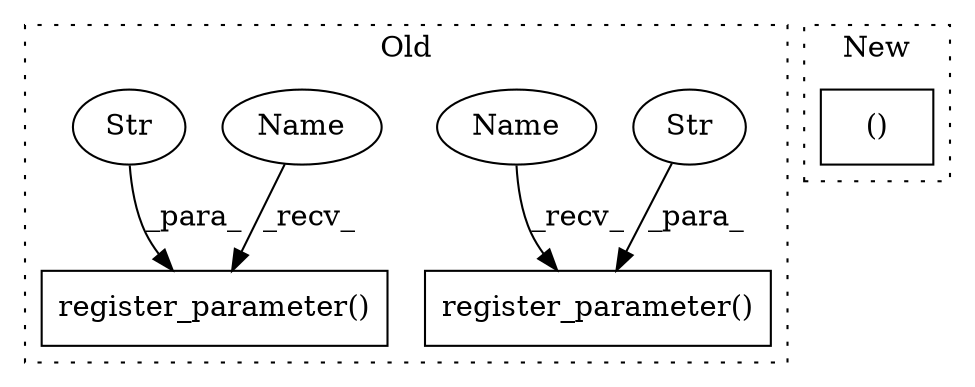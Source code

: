 digraph G {
subgraph cluster0 {
1 [label="register_parameter()" a="75" s="681,734" l="24,1" shape="box"];
3 [label="Str" a="66" s="705" l="12" shape="ellipse"];
4 [label="register_parameter()" a="75" s="994,1047" l="24,1" shape="box"];
5 [label="Str" a="66" s="1018" l="12" shape="ellipse"];
6 [label="Name" a="87" s="681" l="4" shape="ellipse"];
7 [label="Name" a="87" s="994" l="4" shape="ellipse"];
label = "Old";
style="dotted";
}
subgraph cluster1 {
2 [label="()" a="54" s="412" l="15" shape="box"];
label = "New";
style="dotted";
}
3 -> 1 [label="_para_"];
5 -> 4 [label="_para_"];
6 -> 1 [label="_recv_"];
7 -> 4 [label="_recv_"];
}